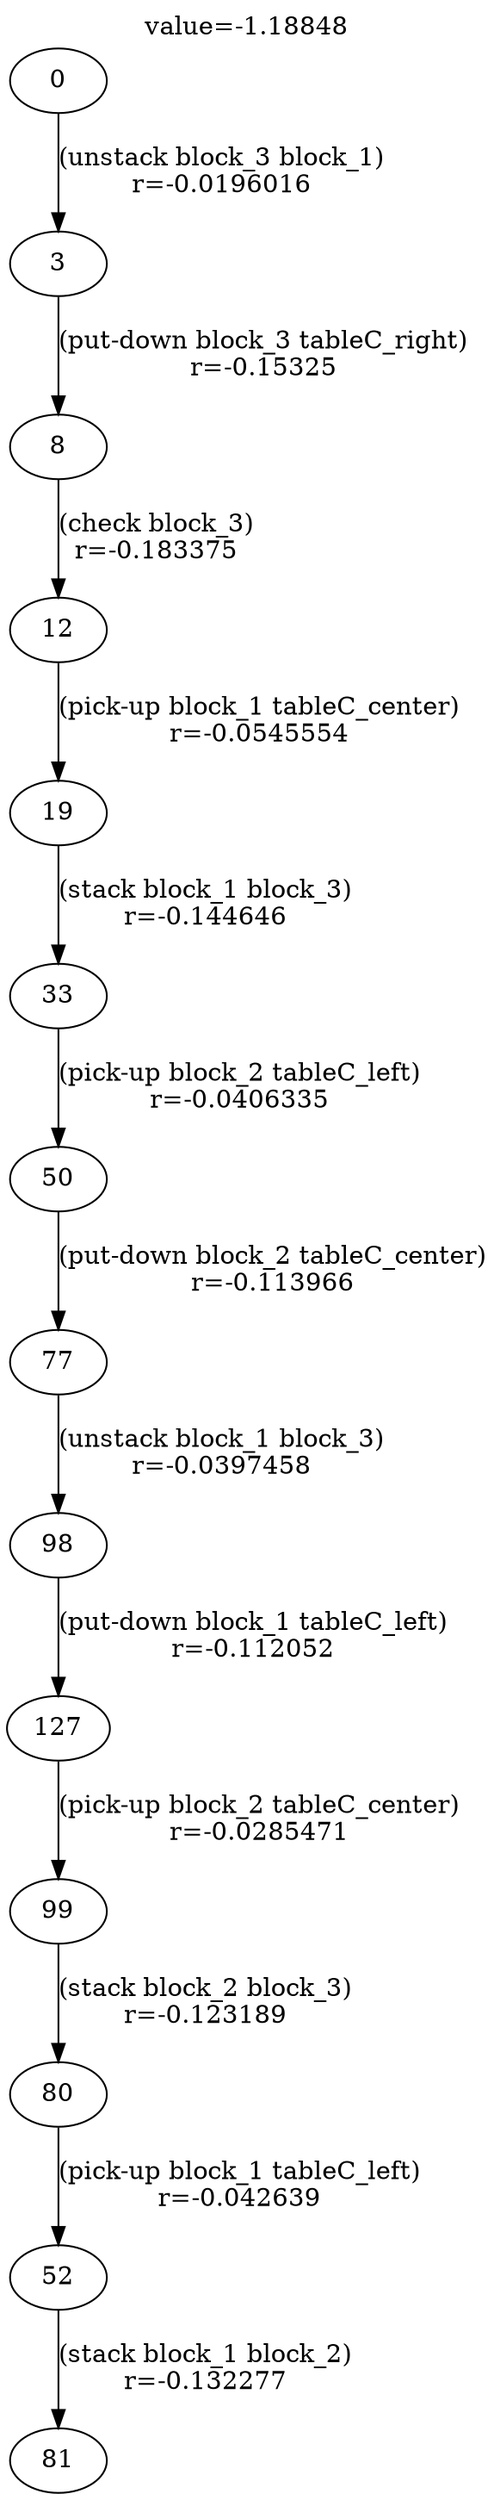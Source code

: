 digraph g{
label="value=-1.18848"
labelloc=top
0->3 [ label="(unstack block_3 block_1)
r=-0.0196016" ];
3->8 [ label="(put-down block_3 tableC_right)
r=-0.15325" ];
8->12 [ label="(check block_3)
r=-0.183375" ];
12->19 [ label="(pick-up block_1 tableC_center)
r=-0.0545554" ];
19->33 [ label="(stack block_1 block_3)
r=-0.144646" ];
33->50 [ label="(pick-up block_2 tableC_left)
r=-0.0406335" ];
50->77 [ label="(put-down block_2 tableC_center)
r=-0.113966" ];
77->98 [ label="(unstack block_1 block_3)
r=-0.0397458" ];
98->127 [ label="(put-down block_1 tableC_left)
r=-0.112052" ];
127->99 [ label="(pick-up block_2 tableC_center)
r=-0.0285471" ];
99->80 [ label="(stack block_2 block_3)
r=-0.123189" ];
80->52 [ label="(pick-up block_1 tableC_left)
r=-0.042639" ];
52->81 [ label="(stack block_1 block_2)
r=-0.132277" ];
}
